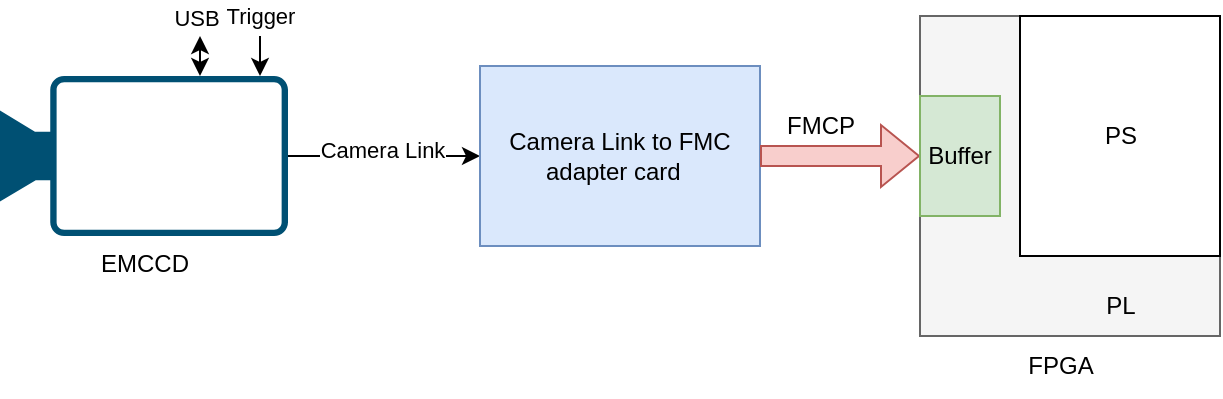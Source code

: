 <mxfile version="24.4.10" type="github">
  <diagram name="Page-1" id="4E8xtkN0gr5tiTVEeJDc">
    <mxGraphModel dx="842" dy="532" grid="1" gridSize="10" guides="1" tooltips="1" connect="1" arrows="1" fold="1" page="1" pageScale="1" pageWidth="2400" pageHeight="1920" math="0" shadow="0">
      <root>
        <mxCell id="0" />
        <mxCell id="1" parent="0" />
        <mxCell id="6pNwGbmPEKZb-JydlJ8d-4" value="" style="edgeStyle=orthogonalEdgeStyle;rounded=0;orthogonalLoop=1;jettySize=auto;html=1;entryX=0;entryY=0.5;entryDx=0;entryDy=0;" edge="1" parent="1" source="6pNwGbmPEKZb-JydlJ8d-1" target="6pNwGbmPEKZb-JydlJ8d-10">
          <mxGeometry relative="1" as="geometry">
            <mxPoint x="520" y="360" as="targetPoint" />
          </mxGeometry>
        </mxCell>
        <mxCell id="6pNwGbmPEKZb-JydlJ8d-5" value="Camera Link" style="edgeLabel;html=1;align=center;verticalAlign=middle;resizable=0;points=[];" vertex="1" connectable="0" parent="6pNwGbmPEKZb-JydlJ8d-4">
          <mxGeometry x="-0.022" y="3" relative="1" as="geometry">
            <mxPoint as="offset" />
          </mxGeometry>
        </mxCell>
        <mxCell id="6pNwGbmPEKZb-JydlJ8d-1" value="EMCCD" style="points=[[0,0.5,0],[0.19,0.02,0],[0.59,0,0],[0.985,0.02,0],[1,0.5,0],[0.985,0.98,0],[0.59,1,0],[0.19,0.98,0]];verticalLabelPosition=bottom;sketch=0;html=1;verticalAlign=top;aspect=fixed;align=center;pointerEvents=1;shape=mxgraph.cisco19.camera;fillColor=#005073;strokeColor=none;" vertex="1" parent="1">
          <mxGeometry x="300" y="320" width="144" height="80" as="geometry" />
        </mxCell>
        <mxCell id="6pNwGbmPEKZb-JydlJ8d-9" value="FMCP" style="text;html=1;align=center;verticalAlign=middle;resizable=0;points=[];autosize=1;strokeColor=none;fillColor=none;" vertex="1" parent="1">
          <mxGeometry x="680" y="330" width="60" height="30" as="geometry" />
        </mxCell>
        <mxCell id="6pNwGbmPEKZb-JydlJ8d-10" value="Camera Link to FMC adapter card&amp;nbsp;&amp;nbsp;" style="rounded=0;whiteSpace=wrap;html=1;fillColor=#dae8fc;strokeColor=#6c8ebf;" vertex="1" parent="1">
          <mxGeometry x="540" y="315" width="140" height="90" as="geometry" />
        </mxCell>
        <mxCell id="6pNwGbmPEKZb-JydlJ8d-8" value="" style="shape=flexArrow;endArrow=classic;html=1;rounded=0;fillColor=#f8cecc;strokeColor=#b85450;" edge="1" parent="1">
          <mxGeometry width="50" height="50" relative="1" as="geometry">
            <mxPoint x="680" y="360" as="sourcePoint" />
            <mxPoint x="760" y="360" as="targetPoint" />
          </mxGeometry>
        </mxCell>
        <mxCell id="6pNwGbmPEKZb-JydlJ8d-13" value="" style="group" vertex="1" connectable="0" parent="1">
          <mxGeometry x="760" y="290" width="150" height="190" as="geometry" />
        </mxCell>
        <mxCell id="6pNwGbmPEKZb-JydlJ8d-16" value="" style="group" vertex="1" connectable="0" parent="6pNwGbmPEKZb-JydlJ8d-13">
          <mxGeometry width="150" height="190" as="geometry" />
        </mxCell>
        <mxCell id="6pNwGbmPEKZb-JydlJ8d-11" value="" style="rounded=0;whiteSpace=wrap;html=1;fillColor=#f5f5f5;fontColor=#333333;strokeColor=#666666;" vertex="1" parent="6pNwGbmPEKZb-JydlJ8d-16">
          <mxGeometry width="150" height="160" as="geometry" />
        </mxCell>
        <mxCell id="6pNwGbmPEKZb-JydlJ8d-12" value="" style="rounded=0;whiteSpace=wrap;html=1;" vertex="1" parent="6pNwGbmPEKZb-JydlJ8d-16">
          <mxGeometry x="50" width="100" height="120" as="geometry" />
        </mxCell>
        <mxCell id="6pNwGbmPEKZb-JydlJ8d-14" value="Buffer" style="rounded=0;whiteSpace=wrap;html=1;fillColor=#d5e8d4;strokeColor=#82b366;" vertex="1" parent="6pNwGbmPEKZb-JydlJ8d-16">
          <mxGeometry y="40" width="40" height="60" as="geometry" />
        </mxCell>
        <mxCell id="6pNwGbmPEKZb-JydlJ8d-17" value="PS" style="text;html=1;align=center;verticalAlign=middle;resizable=0;points=[];autosize=1;strokeColor=none;fillColor=none;" vertex="1" parent="6pNwGbmPEKZb-JydlJ8d-16">
          <mxGeometry x="80" y="45" width="40" height="30" as="geometry" />
        </mxCell>
        <mxCell id="6pNwGbmPEKZb-JydlJ8d-18" value="PL" style="text;html=1;align=center;verticalAlign=middle;resizable=0;points=[];autosize=1;strokeColor=none;fillColor=none;" vertex="1" parent="6pNwGbmPEKZb-JydlJ8d-16">
          <mxGeometry x="80" y="130" width="40" height="30" as="geometry" />
        </mxCell>
        <mxCell id="6pNwGbmPEKZb-JydlJ8d-19" value="FPGA" style="text;html=1;align=center;verticalAlign=middle;resizable=0;points=[];autosize=1;strokeColor=none;fillColor=none;" vertex="1" parent="6pNwGbmPEKZb-JydlJ8d-16">
          <mxGeometry x="40" y="160" width="60" height="30" as="geometry" />
        </mxCell>
        <mxCell id="6pNwGbmPEKZb-JydlJ8d-20" value="" style="endArrow=classic;startArrow=classic;html=1;rounded=0;" edge="1" parent="1">
          <mxGeometry width="50" height="50" relative="1" as="geometry">
            <mxPoint x="400" y="300" as="sourcePoint" />
            <mxPoint x="400" y="320" as="targetPoint" />
          </mxGeometry>
        </mxCell>
        <mxCell id="6pNwGbmPEKZb-JydlJ8d-21" value="USB" style="edgeLabel;html=1;align=center;verticalAlign=middle;resizable=0;points=[];" vertex="1" connectable="0" parent="6pNwGbmPEKZb-JydlJ8d-20">
          <mxGeometry x="0.329" y="-2" relative="1" as="geometry">
            <mxPoint y="-23" as="offset" />
          </mxGeometry>
        </mxCell>
        <mxCell id="6pNwGbmPEKZb-JydlJ8d-22" value="" style="endArrow=classic;html=1;rounded=0;" edge="1" parent="1">
          <mxGeometry width="50" height="50" relative="1" as="geometry">
            <mxPoint x="430" y="300" as="sourcePoint" />
            <mxPoint x="430.005" y="320" as="targetPoint" />
          </mxGeometry>
        </mxCell>
        <mxCell id="6pNwGbmPEKZb-JydlJ8d-23" value="Trigger" style="edgeLabel;html=1;align=center;verticalAlign=middle;resizable=0;points=[];" vertex="1" connectable="0" parent="6pNwGbmPEKZb-JydlJ8d-22">
          <mxGeometry x="-0.457" y="1" relative="1" as="geometry">
            <mxPoint x="-1" y="-16" as="offset" />
          </mxGeometry>
        </mxCell>
      </root>
    </mxGraphModel>
  </diagram>
</mxfile>
